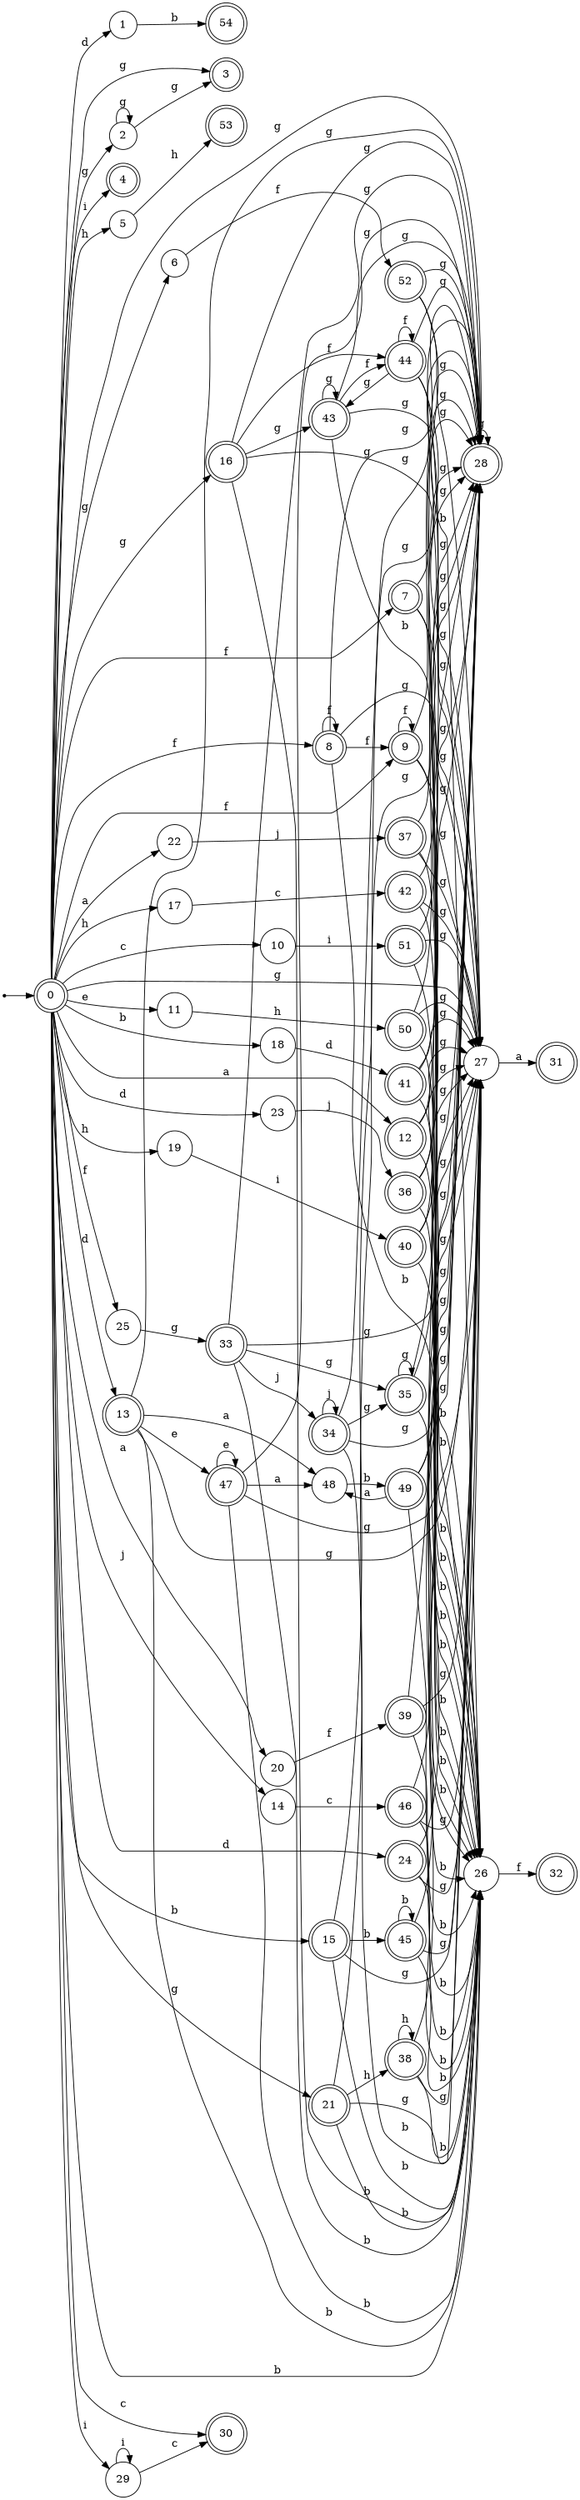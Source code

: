digraph finite_state_machine {
rankdir=LR;
size="20,20";
node [shape = point]; "dummy0"
node [shape = doublecircle]; "0";"dummy0" -> "0";
node [shape = circle]; "1";
node [shape = circle]; "2";
node [shape = doublecircle]; "3";node [shape = doublecircle]; "4";node [shape = circle]; "5";
node [shape = circle]; "6";
node [shape = doublecircle]; "7";node [shape = doublecircle]; "8";node [shape = doublecircle]; "9";node [shape = circle]; "10";
node [shape = circle]; "11";
node [shape = doublecircle]; "12";node [shape = doublecircle]; "13";node [shape = circle]; "14";
node [shape = doublecircle]; "15";node [shape = doublecircle]; "16";node [shape = circle]; "17";
node [shape = circle]; "18";
node [shape = circle]; "19";
node [shape = circle]; "20";
node [shape = doublecircle]; "21";node [shape = circle]; "22";
node [shape = circle]; "23";
node [shape = doublecircle]; "24";node [shape = circle]; "25";
node [shape = circle]; "26";
node [shape = circle]; "27";
node [shape = doublecircle]; "28";node [shape = circle]; "29";
node [shape = doublecircle]; "30";node [shape = doublecircle]; "31";node [shape = doublecircle]; "32";node [shape = doublecircle]; "33";node [shape = doublecircle]; "34";node [shape = doublecircle]; "35";node [shape = doublecircle]; "36";node [shape = doublecircle]; "37";node [shape = doublecircle]; "38";node [shape = doublecircle]; "39";node [shape = doublecircle]; "40";node [shape = doublecircle]; "41";node [shape = doublecircle]; "42";node [shape = doublecircle]; "43";node [shape = doublecircle]; "44";node [shape = doublecircle]; "45";node [shape = doublecircle]; "46";node [shape = doublecircle]; "47";node [shape = circle]; "48";
node [shape = doublecircle]; "49";node [shape = doublecircle]; "50";node [shape = doublecircle]; "51";node [shape = doublecircle]; "52";node [shape = doublecircle]; "53";node [shape = doublecircle]; "54";"0" -> "24" [label = "d"];
 "0" -> "1" [label = "d"];
 "0" -> "13" [label = "d"];
 "0" -> "23" [label = "d"];
 "0" -> "16" [label = "g"];
 "0" -> "2" [label = "g"];
 "0" -> "3" [label = "g"];
 "0" -> "21" [label = "g"];
 "0" -> "6" [label = "g"];
 "0" -> "27" [label = "g"];
 "0" -> "28" [label = "g"];
 "0" -> "4" [label = "i"];
 "0" -> "29" [label = "i"];
 "0" -> "17" [label = "h"];
 "0" -> "19" [label = "h"];
 "0" -> "5" [label = "h"];
 "0" -> "8" [label = "f"];
 "0" -> "9" [label = "f"];
 "0" -> "25" [label = "f"];
 "0" -> "7" [label = "f"];
 "0" -> "10" [label = "c"];
 "0" -> "30" [label = "c"];
 "0" -> "11" [label = "e"];
 "0" -> "12" [label = "a"];
 "0" -> "20" [label = "a"];
 "0" -> "22" [label = "a"];
 "0" -> "14" [label = "j"];
 "0" -> "18" [label = "b"];
 "0" -> "26" [label = "b"];
 "0" -> "15" [label = "b"];
 "29" -> "29" [label = "i"];
 "29" -> "30" [label = "c"];
 "28" -> "28" [label = "g"];
 "27" -> "31" [label = "a"];
 "26" -> "32" [label = "f"];
 "25" -> "33" [label = "g"];
 "33" -> "34" [label = "j"];
 "33" -> "27" [label = "g"];
 "33" -> "35" [label = "g"];
 "33" -> "28" [label = "g"];
 "33" -> "26" [label = "b"];
 "35" -> "27" [label = "g"];
 "35" -> "35" [label = "g"];
 "35" -> "28" [label = "g"];
 "35" -> "26" [label = "b"];
 "34" -> "34" [label = "j"];
 "34" -> "27" [label = "g"];
 "34" -> "35" [label = "g"];
 "34" -> "28" [label = "g"];
 "34" -> "26" [label = "b"];
 "24" -> "26" [label = "b"];
 "24" -> "27" [label = "g"];
 "24" -> "28" [label = "g"];
 "23" -> "36" [label = "j"];
 "36" -> "26" [label = "b"];
 "36" -> "27" [label = "g"];
 "36" -> "28" [label = "g"];
 "22" -> "37" [label = "j"];
 "37" -> "26" [label = "b"];
 "37" -> "27" [label = "g"];
 "37" -> "28" [label = "g"];
 "21" -> "38" [label = "h"];
 "21" -> "26" [label = "b"];
 "21" -> "27" [label = "g"];
 "21" -> "28" [label = "g"];
 "38" -> "38" [label = "h"];
 "38" -> "26" [label = "b"];
 "38" -> "27" [label = "g"];
 "38" -> "28" [label = "g"];
 "20" -> "39" [label = "f"];
 "39" -> "26" [label = "b"];
 "39" -> "27" [label = "g"];
 "39" -> "28" [label = "g"];
 "19" -> "40" [label = "i"];
 "40" -> "26" [label = "b"];
 "40" -> "27" [label = "g"];
 "40" -> "28" [label = "g"];
 "18" -> "41" [label = "d"];
 "41" -> "26" [label = "b"];
 "41" -> "27" [label = "g"];
 "41" -> "28" [label = "g"];
 "17" -> "42" [label = "c"];
 "42" -> "26" [label = "b"];
 "42" -> "27" [label = "g"];
 "42" -> "28" [label = "g"];
 "16" -> "27" [label = "g"];
 "16" -> "43" [label = "g"];
 "16" -> "28" [label = "g"];
 "16" -> "44" [label = "f"];
 "16" -> "26" [label = "b"];
 "44" -> "44" [label = "f"];
 "44" -> "27" [label = "g"];
 "44" -> "43" [label = "g"];
 "44" -> "28" [label = "g"];
 "44" -> "26" [label = "b"];
 "43" -> "27" [label = "g"];
 "43" -> "43" [label = "g"];
 "43" -> "28" [label = "g"];
 "43" -> "44" [label = "f"];
 "43" -> "26" [label = "b"];
 "15" -> "26" [label = "b"];
 "15" -> "45" [label = "b"];
 "15" -> "27" [label = "g"];
 "15" -> "28" [label = "g"];
 "45" -> "26" [label = "b"];
 "45" -> "45" [label = "b"];
 "45" -> "27" [label = "g"];
 "45" -> "28" [label = "g"];
 "14" -> "46" [label = "c"];
 "46" -> "26" [label = "b"];
 "46" -> "27" [label = "g"];
 "46" -> "28" [label = "g"];
 "13" -> "47" [label = "e"];
 "13" -> "48" [label = "a"];
 "13" -> "26" [label = "b"];
 "13" -> "27" [label = "g"];
 "13" -> "28" [label = "g"];
 "48" -> "49" [label = "b"];
 "49" -> "48" [label = "a"];
 "49" -> "26" [label = "b"];
 "49" -> "27" [label = "g"];
 "49" -> "28" [label = "g"];
 "47" -> "47" [label = "e"];
 "47" -> "48" [label = "a"];
 "47" -> "26" [label = "b"];
 "47" -> "27" [label = "g"];
 "47" -> "28" [label = "g"];
 "12" -> "26" [label = "b"];
 "12" -> "27" [label = "g"];
 "12" -> "28" [label = "g"];
 "11" -> "50" [label = "h"];
 "50" -> "26" [label = "b"];
 "50" -> "27" [label = "g"];
 "50" -> "28" [label = "g"];
 "10" -> "51" [label = "i"];
 "51" -> "26" [label = "b"];
 "51" -> "27" [label = "g"];
 "51" -> "28" [label = "g"];
 "9" -> "9" [label = "f"];
 "9" -> "26" [label = "b"];
 "9" -> "27" [label = "g"];
 "9" -> "28" [label = "g"];
 "8" -> "8" [label = "f"];
 "8" -> "9" [label = "f"];
 "8" -> "26" [label = "b"];
 "8" -> "27" [label = "g"];
 "8" -> "28" [label = "g"];
 "7" -> "26" [label = "b"];
 "7" -> "27" [label = "g"];
 "7" -> "28" [label = "g"];
 "6" -> "52" [label = "f"];
 "52" -> "26" [label = "b"];
 "52" -> "27" [label = "g"];
 "52" -> "28" [label = "g"];
 "5" -> "53" [label = "h"];
 "2" -> "2" [label = "g"];
 "2" -> "3" [label = "g"];
 "1" -> "54" [label = "b"];
 }
